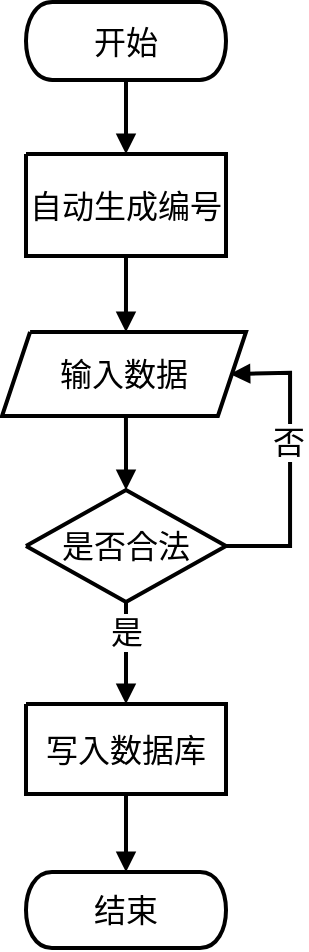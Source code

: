<mxfile version="27.0.1">
  <diagram name="Page-1" id="oEFRxZmmlaAsaqtpdxtM">
    <mxGraphModel dx="1630" dy="901" grid="1" gridSize="10" guides="1" tooltips="1" connect="1" arrows="1" fold="1" page="1" pageScale="1" pageWidth="827" pageHeight="1169" math="0" shadow="0">
      <root>
        <mxCell id="0" />
        <mxCell id="1" parent="0" />
        <UserObject label="&lt;div style=&quot;font-size: 1px&quot;&gt;&lt;p style=&quot;text-align:center;margin-left:0;margin-right:0;margin-top:0px;margin-bottom:0px;text-indent:0;vertical-align:middle;direction:ltr;&quot;&gt;&lt;font style=&quot;font-size:16px;font-family:0;color:#000000;direction:ltr;letter-spacing:0px;line-height:120%;opacity:1&quot;&gt;开始&lt;/font&gt;&lt;/p&gt;&lt;/div&gt;" tags="Background" id="20leBGWJ7L89KjN8AX0i-1">
          <mxCell style="verticalAlign=middle;align=center;overflow=width;vsdxID=1;fillColor=#FFFFFF;gradientColor=none;shape=stencil(hZJLEoIwDIZP06VMmziKa4R7MFKkI1KmFMXbSw3KozjskvRL8icpw6gp0loy4I01+iafKrMFwzMDUFUhjbK9xTBmGOXayKvRbZWRX6eOdNZdP1yFjvIEBuLosoC/KMI/XkJwqaoJHB6CEP/Dl9ZQaTHU5vsATwMvpgm8gxXkF/tC6LfFObMq059pgS+F7nydowjwGZjPgn5b3NzlxuJ7YzxZrsqSLj59X564D9H3wPgN);strokeColor=#000000;strokeWidth=2;spacingTop=-3;spacingBottom=-3;spacingLeft=-3;spacingRight=-3;points=[];labelBackgroundColor=none;rounded=0;html=1;whiteSpace=wrap;" vertex="1" parent="1">
            <mxGeometry x="352" y="430" width="100" height="39" as="geometry" />
          </mxCell>
        </UserObject>
        <UserObject label="&lt;div style=&quot;font-size: 1px&quot;&gt;&lt;p style=&quot;text-align:center;margin-left:0;margin-right:0;margin-top:0px;margin-bottom:0px;text-indent:0;vertical-align:middle;direction:ltr;&quot;&gt;&lt;font style=&quot;font-size:16px;font-family:0;color:#000000;direction:ltr;letter-spacing:0px;line-height:120%;opacity:1&quot;&gt;自动生成编号&lt;/font&gt;&lt;/p&gt;&lt;/div&gt;" tags="Background" id="20leBGWJ7L89KjN8AX0i-2">
          <mxCell style="verticalAlign=middle;align=center;overflow=width;vsdxID=2;fillColor=#FFFFFF;gradientColor=none;shape=stencil(nZBRDoQgDERP03+WHsHFe5iISyOCQdT19kIaIxq//Jtp3zTpAFaTaUYNUkwx+F6v1EYD+AUpyRkdKCYFqACrzgf9C352LfuxyWRWg1/yhT/nRE5IsZWuZtCSK8CPeI0e/hF+jV7AJM4PO7KWCyr390bSiNtEtQM=);strokeColor=#000000;strokeWidth=2;spacingTop=-3;spacingBottom=-3;spacingLeft=-3;spacingRight=-3;points=[];labelBackgroundColor=none;rounded=0;html=1;whiteSpace=wrap;" vertex="1" parent="1">
            <mxGeometry x="352" y="506" width="100" height="51" as="geometry" />
          </mxCell>
        </UserObject>
        <UserObject label="&lt;div style=&quot;font-size: 1px&quot;&gt;&lt;p style=&quot;text-align:center;margin-left:0;margin-right:0;margin-top:0px;margin-bottom:0px;text-indent:0;vertical-align:middle;direction:ltr;&quot;&gt;&lt;font style=&quot;font-size:16px;font-family:0;color:#000000;direction:ltr;letter-spacing:0px;line-height:120%;opacity:1&quot;&gt;输入数据&lt;/font&gt;&lt;/p&gt;&lt;/div&gt;" tags="Background" id="20leBGWJ7L89KjN8AX0i-3">
          <mxCell style="verticalAlign=middle;align=center;overflow=width;vsdxID=3;fillColor=#FFFFFF;gradientColor=none;shape=stencil(UzV2Ls5ILEhVNTIoLinKz04tz0wpyVA1dlE1MsrMy0gtyiwBslSNXVWNndPyi1LTi/JL81Ig/IJEkEoQKze/DGRCBUSfoaGeqSFIl5FBJUTEAMxzgyjOycxDVmxgQKxSCws9E0sUxTDNWJUbEK+UNBfjVwxkIAImLTMnBxKuyPLoAQkUgkSCsSsA);strokeColor=#000000;strokeWidth=2;spacingTop=-3;spacingBottom=-3;spacingLeft=-3;spacingRight=-3;points=[];labelBackgroundColor=none;rounded=0;html=1;whiteSpace=wrap;" vertex="1" parent="1">
            <mxGeometry x="340" y="595" width="122" height="42" as="geometry" />
          </mxCell>
        </UserObject>
        <UserObject label="&lt;div style=&quot;font-size: 1px&quot;&gt;&lt;p style=&quot;text-align:center;margin-left:0;margin-right:0;margin-top:0px;margin-bottom:0px;text-indent:0;vertical-align:middle;direction:ltr;&quot;&gt;&lt;font style=&quot;font-size:16px;font-family:0;color:#000000;direction:ltr;letter-spacing:0px;line-height:120%;opacity:1&quot;&gt;是否合法&lt;/font&gt;&lt;/p&gt;&lt;/div&gt;" tags="Background" id="20leBGWJ7L89KjN8AX0i-4">
          <mxCell style="verticalAlign=middle;align=center;overflow=width;vsdxID=4;fillColor=#FFFFFF;gradientColor=none;shape=stencil(nZBdDoMgEIRPs+/IxhNYew8TUTYiGKT+3F7IppE2jTF9m9n9Zh4GsJp1MymQYg7eDWqlNmjAB0hJVitPISrAGrDqnFe9dy/bsp+aRCY1uiU1bJwTKSHFzq5k+2TSkM3I8hO9IAvxd+s7+pO933pFRnGO0ZExvGX+/x4vnnh4rA8=);strokeColor=#000000;strokeWidth=2;spacingTop=-3;spacingBottom=-3;spacingLeft=-3;spacingRight=-3;points=[];labelBackgroundColor=none;rounded=0;html=1;whiteSpace=wrap;" vertex="1" parent="1">
            <mxGeometry x="352" y="674" width="100" height="56" as="geometry" />
          </mxCell>
        </UserObject>
        <UserObject label="&lt;div style=&quot;font-size: 1px&quot;&gt;&lt;p style=&quot;text-align:center;margin-left:0;margin-right:0;margin-top:0px;margin-bottom:0px;text-indent:0;vertical-align:middle;direction:ltr;&quot;&gt;&lt;font style=&quot;font-size:16px;font-family:0;color:#000000;direction:ltr;letter-spacing:0px;line-height:120%;opacity:1&quot;&gt;写入数据库&lt;/font&gt;&lt;/p&gt;&lt;/div&gt;" tags="Background" id="20leBGWJ7L89KjN8AX0i-5">
          <mxCell style="verticalAlign=middle;align=center;overflow=width;vsdxID=5;fillColor=#FFFFFF;gradientColor=none;shape=stencil(nZBRDoQgDERP03+WHsHFe5iISyOCQdT19kIaIxq//Jtp3zTpAFaTaUYNUkwx+F6v1EYD+AUpyRkdKCYFqACrzgf9C352LfuxyWRWg1/yhT/nRE5IsZWuZtCSK8CPeI0e/hF+jV7AJM4PO7KWCyr390bSiNtEtQM=);strokeColor=#000000;strokeWidth=2;spacingTop=-3;spacingBottom=-3;spacingLeft=-3;spacingRight=-3;points=[];labelBackgroundColor=none;rounded=0;html=1;whiteSpace=wrap;" vertex="1" parent="1">
            <mxGeometry x="352" y="781" width="100" height="45" as="geometry" />
          </mxCell>
        </UserObject>
        <UserObject label="&lt;div style=&quot;font-size: 1px&quot;&gt;&lt;p style=&quot;text-align:center;margin-left:0;margin-right:0;margin-top:0px;margin-bottom:0px;text-indent:0;vertical-align:middle;direction:ltr;&quot;&gt;&lt;font style=&quot;font-size:16px;font-family:0;color:#000000;direction:ltr;letter-spacing:0px;line-height:120%;opacity:1&quot;&gt;结束&lt;/font&gt;&lt;/p&gt;&lt;/div&gt;" tags="Background" id="20leBGWJ7L89KjN8AX0i-6">
          <mxCell style="verticalAlign=middle;align=center;overflow=width;vsdxID=6;fillColor=#FFFFFF;gradientColor=none;shape=stencil(hZLBDoIwDIafZkfJ1mrUM+J7EBmyiIyMofj2MosCG5Fb231t/7ZjGDdFWksGvLFG3+RTZbZgeGIAqiqkUba3GCYM41wbeTW6rTLy69SRzrrrh6vQUZ6A6LhzWcBfFOEf70xwqaoJfNhH/A98aQ2VFkNtvo0QBl5ME3gHC8gv9oUwbItzZlFmOJOH+0I3oc5RBIQMzGfBsC2u7nJl8b0xnixXZUkXn777J+5D9D0weQM=);strokeColor=#000000;strokeWidth=2;spacingTop=-3;spacingBottom=-3;spacingLeft=-3;spacingRight=-3;points=[];labelBackgroundColor=none;rounded=0;html=1;whiteSpace=wrap;" vertex="1" parent="1">
            <mxGeometry x="352" y="865" width="100" height="38" as="geometry" />
          </mxCell>
        </UserObject>
        <UserObject label="" tags="Background" id="20leBGWJ7L89KjN8AX0i-7">
          <mxCell style="vsdxID=7;edgeStyle=none;startArrow=none;endArrow=block;startSize=5;endSize=5;strokeWidth=2;spacingTop=0;spacingBottom=0;spacingLeft=0;spacingRight=0;verticalAlign=middle;html=1;labelBackgroundColor=#ffffff;rounded=0;exitX=0.5;exitY=1;exitDx=0;exitDy=0;exitPerimeter=0;entryX=0.5;entryY=0;entryDx=0;entryDy=0;entryPerimeter=0;" edge="1" parent="1" source="20leBGWJ7L89KjN8AX0i-1" target="20leBGWJ7L89KjN8AX0i-2">
            <mxGeometry relative="1" as="geometry">
              <mxPoint y="119" as="offset" />
              <Array as="points">
                <mxPoint x="402" y="487.57" />
                <mxPoint x="402" y="487.57" />
              </Array>
            </mxGeometry>
          </mxCell>
        </UserObject>
        <UserObject label="" tags="Background" id="20leBGWJ7L89KjN8AX0i-8">
          <mxCell style="vsdxID=8;edgeStyle=none;startArrow=none;endArrow=block;startSize=5;endSize=5;strokeWidth=2;spacingTop=0;spacingBottom=0;spacingLeft=0;spacingRight=0;verticalAlign=middle;html=1;labelBackgroundColor=#ffffff;rounded=0;exitX=0.5;exitY=1;exitDx=0;exitDy=0;exitPerimeter=0;entryX=0.508;entryY=0;entryDx=0;entryDy=0;entryPerimeter=0;" edge="1" parent="1" source="20leBGWJ7L89KjN8AX0i-2" target="20leBGWJ7L89KjN8AX0i-3">
            <mxGeometry relative="1" as="geometry">
              <mxPoint y="120" as="offset" />
              <Array as="points">
                <mxPoint x="402" y="575.78" />
                <mxPoint x="402" y="575.78" />
              </Array>
            </mxGeometry>
          </mxCell>
        </UserObject>
        <UserObject label="" tags="Background" id="20leBGWJ7L89KjN8AX0i-9">
          <mxCell style="vsdxID=9;edgeStyle=none;startArrow=none;endArrow=block;startSize=5;endSize=5;strokeWidth=2;spacingTop=0;spacingBottom=0;spacingLeft=0;spacingRight=0;verticalAlign=middle;html=1;labelBackgroundColor=#ffffff;rounded=0;exitX=0.508;exitY=1;exitDx=0;exitDy=0;exitPerimeter=0;entryX=0.5;entryY=0;entryDx=0;entryDy=0;entryPerimeter=0;" edge="1" parent="1" source="20leBGWJ7L89KjN8AX0i-3" target="20leBGWJ7L89KjN8AX0i-4">
            <mxGeometry relative="1" as="geometry">
              <mxPoint y="119" as="offset" />
              <Array as="points">
                <mxPoint x="402" y="655.57" />
                <mxPoint x="402" y="655.57" />
              </Array>
            </mxGeometry>
          </mxCell>
        </UserObject>
        <UserObject label="&lt;div style=&quot;font-size: 1px&quot;&gt;&lt;p style=&quot;text-align:center;margin-left:0;margin-right:0;margin-top:0px;margin-bottom:0px;text-indent:0;vertical-align:middle;direction:ltr;&quot;&gt;&lt;font style=&quot;font-size:16px;font-family:0;color:#000000;direction:ltr;letter-spacing:0px;line-height:120%;opacity:1&quot;&gt;是&lt;/font&gt;&lt;/p&gt;&lt;/div&gt;" tags="Background" id="20leBGWJ7L89KjN8AX0i-10">
          <mxCell style="vsdxID=10;edgeStyle=none;startArrow=none;endArrow=block;startSize=5;endSize=5;strokeWidth=2;spacingTop=0;spacingBottom=0;spacingLeft=0;spacingRight=0;verticalAlign=middle;html=1;labelBackgroundColor=#ffffff;rounded=0;align=center;exitX=0.5;exitY=1;exitDx=0;exitDy=0;exitPerimeter=0;entryX=0.5;entryY=0;entryDx=0;entryDy=0;entryPerimeter=0;" edge="1" parent="1" source="20leBGWJ7L89KjN8AX0i-4" target="20leBGWJ7L89KjN8AX0i-5">
            <mxGeometry relative="1" as="geometry">
              <mxPoint y="-11" as="offset" />
              <Array as="points" />
            </mxGeometry>
          </mxCell>
        </UserObject>
        <UserObject label="&lt;div style=&quot;font-size: 1px&quot;&gt;&lt;p style=&quot;text-align:center;margin-left:0;margin-right:0;margin-top:0px;margin-bottom:0px;text-indent:0;vertical-align:middle;direction:ltr;&quot;&gt;&lt;font style=&quot;font-size:16px;font-family:0;color:#000000;direction:ltr;letter-spacing:0px;line-height:120%;opacity:1&quot;&gt;否&lt;/font&gt;&lt;/p&gt;&lt;/div&gt;" tags="Background" id="20leBGWJ7L89KjN8AX0i-11">
          <mxCell style="vsdxID=11;edgeStyle=none;startArrow=none;endArrow=block;startSize=5;endSize=5;strokeWidth=2;spacingTop=0;spacingBottom=0;spacingLeft=0;spacingRight=0;verticalAlign=middle;html=1;labelBackgroundColor=#ffffff;rounded=0;align=center;exitX=1;exitY=0.5;exitDx=0;exitDy=0;exitPerimeter=0;entryX=0.934;entryY=0.5;entryDx=0;entryDy=0;entryPerimeter=0;" edge="1" parent="1" source="20leBGWJ7L89KjN8AX0i-4" target="20leBGWJ7L89KjN8AX0i-3">
            <mxGeometry relative="1" as="geometry">
              <mxPoint x="-1" y="-10" as="offset" />
              <Array as="points">
                <mxPoint x="484.03" y="702" />
                <mxPoint x="484.03" y="615.43" />
              </Array>
            </mxGeometry>
          </mxCell>
        </UserObject>
        <UserObject label="" tags="Background" id="20leBGWJ7L89KjN8AX0i-12">
          <mxCell style="vsdxID=12;edgeStyle=none;startArrow=none;endArrow=block;startSize=5;endSize=5;strokeWidth=2;spacingTop=0;spacingBottom=0;spacingLeft=0;spacingRight=0;verticalAlign=middle;html=1;labelBackgroundColor=#ffffff;rounded=0;exitX=0.5;exitY=1.022;exitDx=0;exitDy=0;exitPerimeter=0;entryX=0.5;entryY=0;entryDx=0;entryDy=0;entryPerimeter=0;" edge="1" parent="1" source="20leBGWJ7L89KjN8AX0i-5" target="20leBGWJ7L89KjN8AX0i-6">
            <mxGeometry relative="1" as="geometry">
              <mxPoint y="120" as="offset" />
              <Array as="points" />
            </mxGeometry>
          </mxCell>
        </UserObject>
      </root>
    </mxGraphModel>
  </diagram>
</mxfile>

